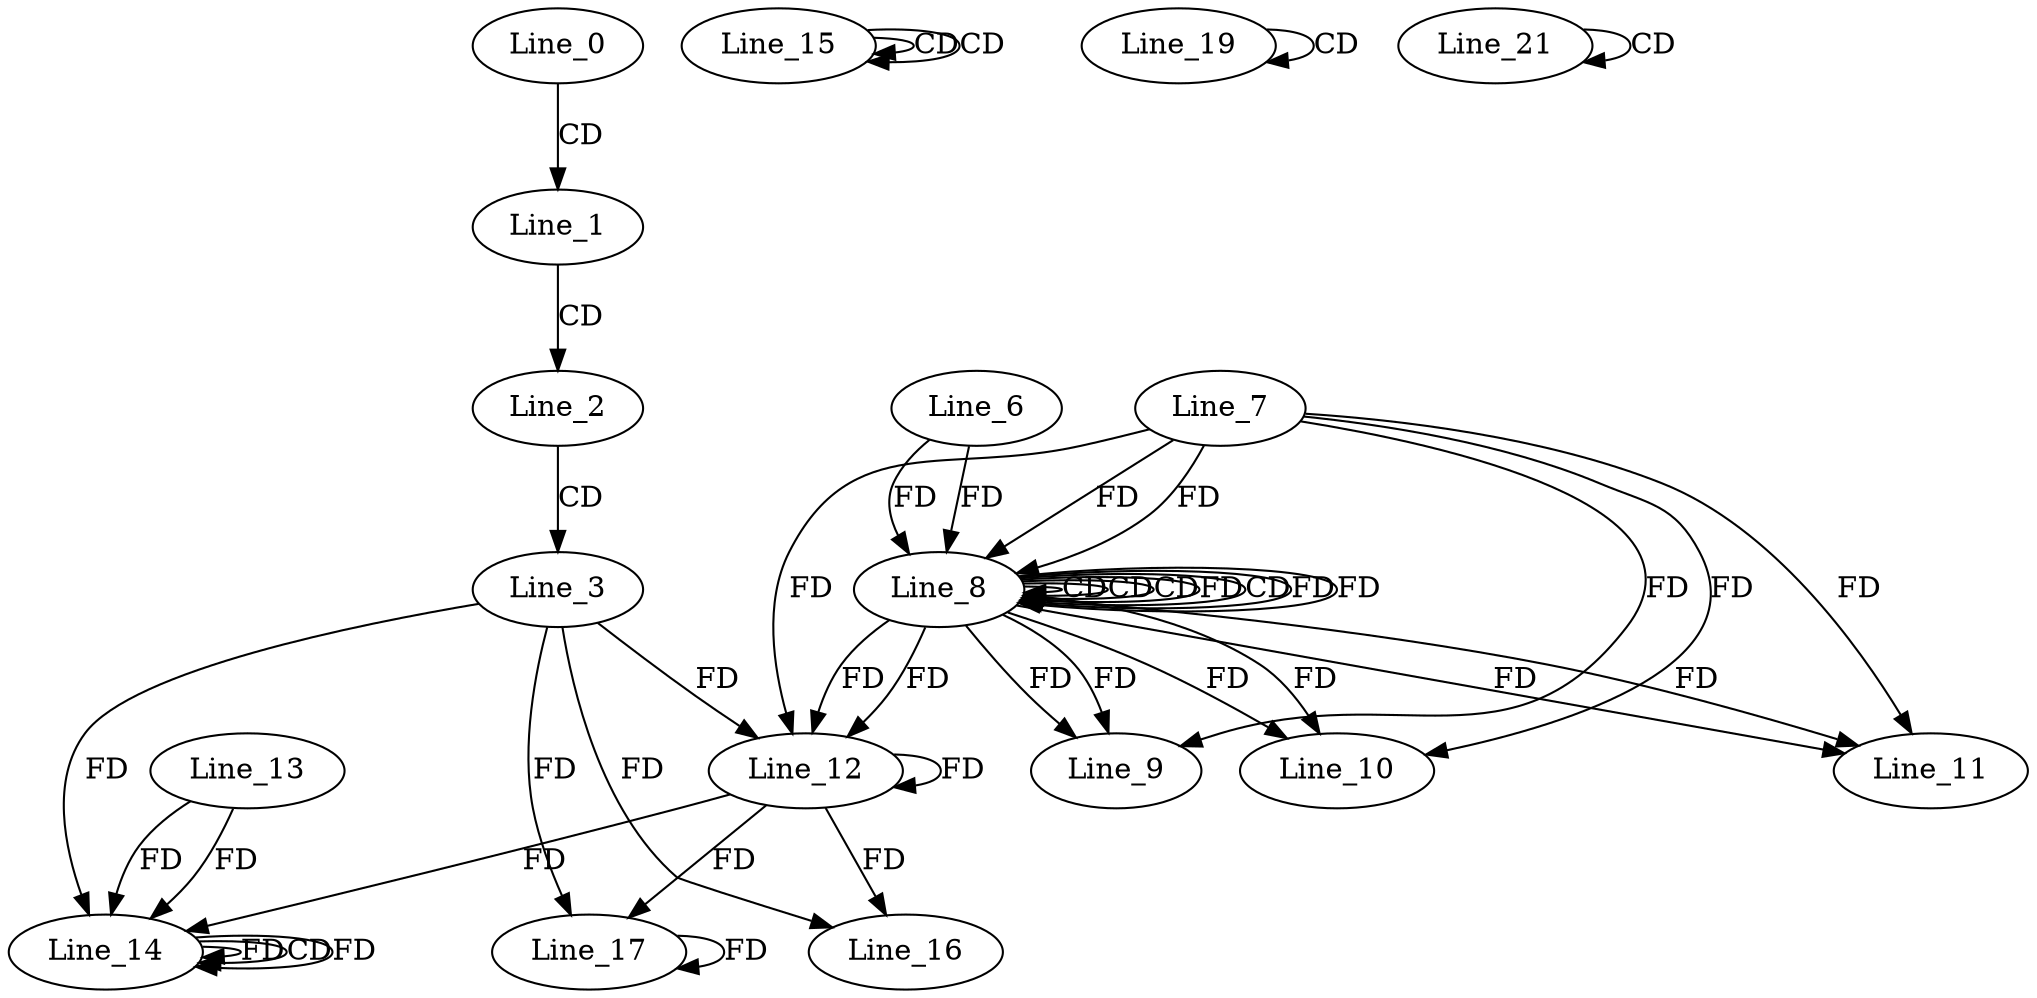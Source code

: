 digraph G {
  Line_0;
  Line_1;
  Line_2;
  Line_3;
  Line_8;
  Line_8;
  Line_8;
  Line_8;
  Line_7;
  Line_8;
  Line_6;
  Line_8;
  Line_8;
  Line_9;
  Line_10;
  Line_11;
  Line_12;
  Line_12;
  Line_14;
  Line_13;
  Line_14;
  Line_14;
  Line_14;
  Line_15;
  Line_15;
  Line_15;
  Line_16;
  Line_17;
  Line_19;
  Line_19;
  Line_21;
  Line_21;
  Line_0 -> Line_1 [ label="CD" ];
  Line_1 -> Line_2 [ label="CD" ];
  Line_2 -> Line_3 [ label="CD" ];
  Line_8 -> Line_8 [ label="CD" ];
  Line_8 -> Line_8 [ label="CD" ];
  Line_8 -> Line_8 [ label="CD" ];
  Line_7 -> Line_8 [ label="FD" ];
  Line_8 -> Line_8 [ label="FD" ];
  Line_6 -> Line_8 [ label="FD" ];
  Line_8 -> Line_8 [ label="CD" ];
  Line_7 -> Line_8 [ label="FD" ];
  Line_8 -> Line_8 [ label="FD" ];
  Line_8 -> Line_8 [ label="FD" ];
  Line_6 -> Line_8 [ label="FD" ];
  Line_7 -> Line_9 [ label="FD" ];
  Line_8 -> Line_9 [ label="FD" ];
  Line_8 -> Line_9 [ label="FD" ];
  Line_7 -> Line_10 [ label="FD" ];
  Line_8 -> Line_10 [ label="FD" ];
  Line_8 -> Line_10 [ label="FD" ];
  Line_7 -> Line_11 [ label="FD" ];
  Line_8 -> Line_11 [ label="FD" ];
  Line_8 -> Line_11 [ label="FD" ];
  Line_3 -> Line_12 [ label="FD" ];
  Line_12 -> Line_12 [ label="FD" ];
  Line_7 -> Line_12 [ label="FD" ];
  Line_8 -> Line_12 [ label="FD" ];
  Line_8 -> Line_12 [ label="FD" ];
  Line_14 -> Line_14 [ label="FD" ];
  Line_13 -> Line_14 [ label="FD" ];
  Line_3 -> Line_14 [ label="FD" ];
  Line_12 -> Line_14 [ label="FD" ];
  Line_14 -> Line_14 [ label="CD" ];
  Line_14 -> Line_14 [ label="FD" ];
  Line_13 -> Line_14 [ label="FD" ];
  Line_15 -> Line_15 [ label="CD" ];
  Line_15 -> Line_15 [ label="CD" ];
  Line_3 -> Line_16 [ label="FD" ];
  Line_12 -> Line_16 [ label="FD" ];
  Line_3 -> Line_17 [ label="FD" ];
  Line_12 -> Line_17 [ label="FD" ];
  Line_17 -> Line_17 [ label="FD" ];
  Line_19 -> Line_19 [ label="CD" ];
  Line_21 -> Line_21 [ label="CD" ];
}
